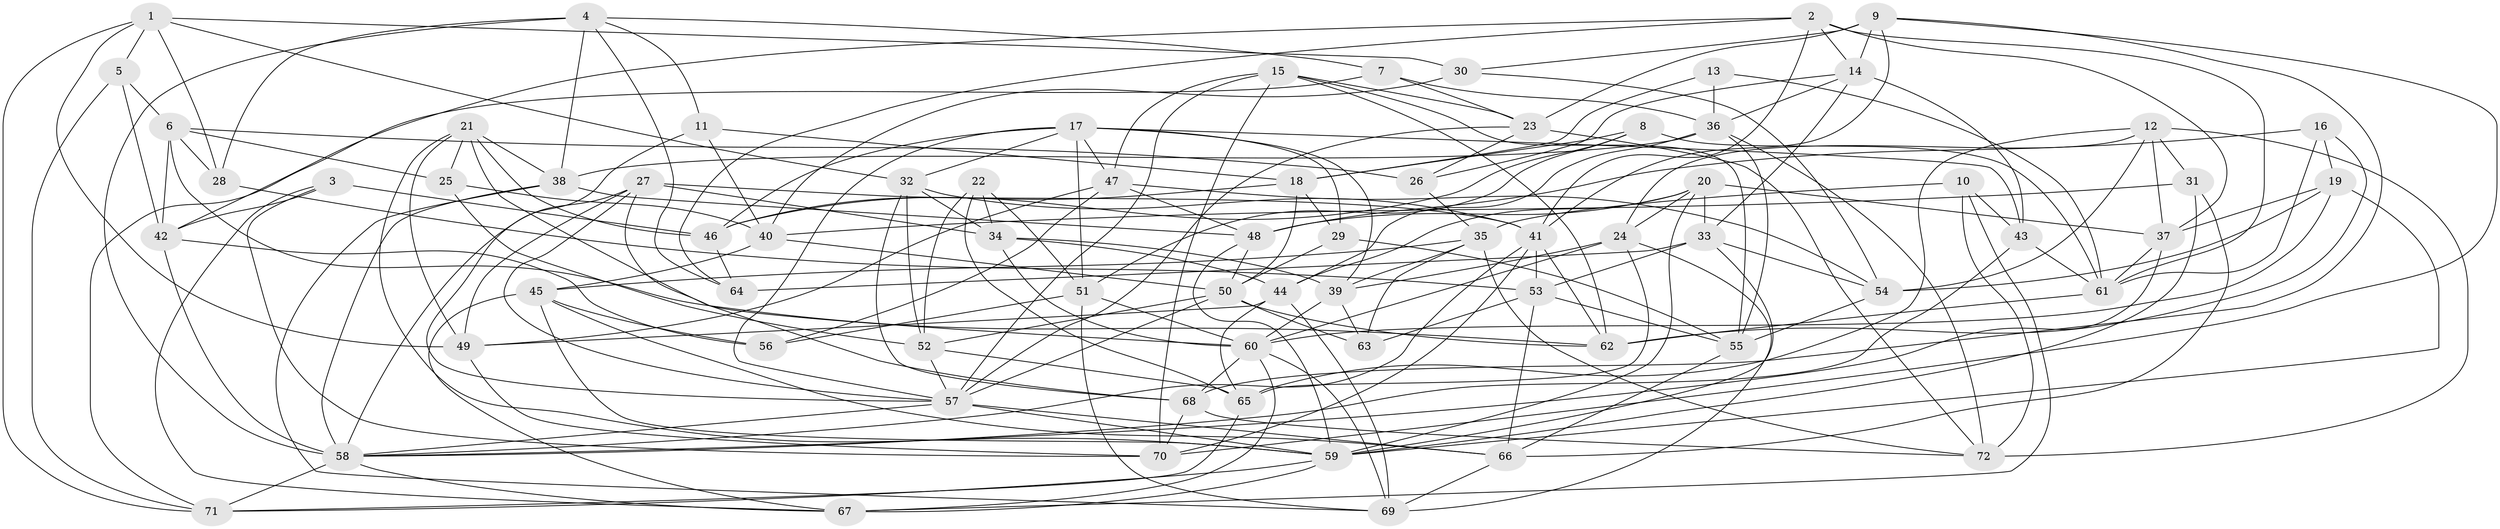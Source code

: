 // original degree distribution, {4: 1.0}
// Generated by graph-tools (version 1.1) at 2025/50/03/09/25 03:50:44]
// undirected, 72 vertices, 208 edges
graph export_dot {
graph [start="1"]
  node [color=gray90,style=filled];
  1;
  2;
  3;
  4;
  5;
  6;
  7;
  8;
  9;
  10;
  11;
  12;
  13;
  14;
  15;
  16;
  17;
  18;
  19;
  20;
  21;
  22;
  23;
  24;
  25;
  26;
  27;
  28;
  29;
  30;
  31;
  32;
  33;
  34;
  35;
  36;
  37;
  38;
  39;
  40;
  41;
  42;
  43;
  44;
  45;
  46;
  47;
  48;
  49;
  50;
  51;
  52;
  53;
  54;
  55;
  56;
  57;
  58;
  59;
  60;
  61;
  62;
  63;
  64;
  65;
  66;
  67;
  68;
  69;
  70;
  71;
  72;
  1 -- 5 [weight=1.0];
  1 -- 28 [weight=1.0];
  1 -- 30 [weight=1.0];
  1 -- 32 [weight=1.0];
  1 -- 49 [weight=1.0];
  1 -- 71 [weight=1.0];
  2 -- 14 [weight=1.0];
  2 -- 37 [weight=1.0];
  2 -- 41 [weight=1.0];
  2 -- 42 [weight=1.0];
  2 -- 61 [weight=1.0];
  2 -- 64 [weight=1.0];
  3 -- 42 [weight=1.0];
  3 -- 46 [weight=1.0];
  3 -- 67 [weight=1.0];
  3 -- 70 [weight=1.0];
  4 -- 7 [weight=1.0];
  4 -- 11 [weight=1.0];
  4 -- 28 [weight=1.0];
  4 -- 38 [weight=1.0];
  4 -- 58 [weight=1.0];
  4 -- 64 [weight=1.0];
  5 -- 6 [weight=1.0];
  5 -- 42 [weight=1.0];
  5 -- 71 [weight=1.0];
  6 -- 25 [weight=1.0];
  6 -- 26 [weight=1.0];
  6 -- 28 [weight=1.0];
  6 -- 42 [weight=1.0];
  6 -- 62 [weight=1.0];
  7 -- 23 [weight=1.0];
  7 -- 36 [weight=1.0];
  7 -- 71 [weight=1.0];
  8 -- 18 [weight=1.0];
  8 -- 46 [weight=1.0];
  8 -- 51 [weight=1.0];
  8 -- 61 [weight=1.0];
  9 -- 14 [weight=1.0];
  9 -- 23 [weight=1.0];
  9 -- 30 [weight=1.0];
  9 -- 41 [weight=1.0];
  9 -- 68 [weight=1.0];
  9 -- 70 [weight=1.0];
  10 -- 35 [weight=1.0];
  10 -- 43 [weight=1.0];
  10 -- 67 [weight=1.0];
  10 -- 72 [weight=1.0];
  11 -- 18 [weight=1.0];
  11 -- 40 [weight=1.0];
  11 -- 57 [weight=1.0];
  12 -- 24 [weight=1.0];
  12 -- 31 [weight=1.0];
  12 -- 37 [weight=1.0];
  12 -- 54 [weight=1.0];
  12 -- 65 [weight=1.0];
  12 -- 72 [weight=1.0];
  13 -- 18 [weight=1.0];
  13 -- 36 [weight=2.0];
  13 -- 61 [weight=1.0];
  14 -- 26 [weight=1.0];
  14 -- 33 [weight=1.0];
  14 -- 36 [weight=1.0];
  14 -- 43 [weight=1.0];
  15 -- 23 [weight=1.0];
  15 -- 47 [weight=1.0];
  15 -- 55 [weight=1.0];
  15 -- 57 [weight=1.0];
  15 -- 62 [weight=1.0];
  15 -- 70 [weight=1.0];
  16 -- 19 [weight=1.0];
  16 -- 48 [weight=1.0];
  16 -- 61 [weight=1.0];
  16 -- 62 [weight=1.0];
  17 -- 29 [weight=1.0];
  17 -- 32 [weight=1.0];
  17 -- 39 [weight=1.0];
  17 -- 43 [weight=1.0];
  17 -- 46 [weight=1.0];
  17 -- 47 [weight=1.0];
  17 -- 51 [weight=1.0];
  17 -- 57 [weight=1.0];
  18 -- 29 [weight=1.0];
  18 -- 46 [weight=1.0];
  18 -- 50 [weight=1.0];
  19 -- 37 [weight=1.0];
  19 -- 54 [weight=1.0];
  19 -- 59 [weight=1.0];
  19 -- 60 [weight=2.0];
  20 -- 24 [weight=1.0];
  20 -- 33 [weight=1.0];
  20 -- 37 [weight=1.0];
  20 -- 44 [weight=1.0];
  20 -- 48 [weight=1.0];
  20 -- 59 [weight=1.0];
  21 -- 25 [weight=1.0];
  21 -- 38 [weight=1.0];
  21 -- 46 [weight=1.0];
  21 -- 49 [weight=1.0];
  21 -- 59 [weight=1.0];
  21 -- 60 [weight=1.0];
  22 -- 34 [weight=1.0];
  22 -- 51 [weight=1.0];
  22 -- 52 [weight=1.0];
  22 -- 65 [weight=1.0];
  23 -- 26 [weight=1.0];
  23 -- 57 [weight=1.0];
  23 -- 72 [weight=1.0];
  24 -- 39 [weight=1.0];
  24 -- 60 [weight=1.0];
  24 -- 65 [weight=1.0];
  24 -- 69 [weight=1.0];
  25 -- 40 [weight=1.0];
  25 -- 52 [weight=1.0];
  26 -- 35 [weight=1.0];
  27 -- 34 [weight=1.0];
  27 -- 41 [weight=1.0];
  27 -- 49 [weight=1.0];
  27 -- 57 [weight=1.0];
  27 -- 58 [weight=1.0];
  27 -- 68 [weight=1.0];
  28 -- 53 [weight=1.0];
  29 -- 50 [weight=1.0];
  29 -- 55 [weight=1.0];
  30 -- 40 [weight=1.0];
  30 -- 54 [weight=1.0];
  31 -- 40 [weight=1.0];
  31 -- 59 [weight=1.0];
  31 -- 66 [weight=1.0];
  32 -- 34 [weight=1.0];
  32 -- 41 [weight=1.0];
  32 -- 52 [weight=1.0];
  32 -- 68 [weight=1.0];
  33 -- 53 [weight=1.0];
  33 -- 54 [weight=1.0];
  33 -- 59 [weight=1.0];
  33 -- 64 [weight=1.0];
  34 -- 39 [weight=1.0];
  34 -- 44 [weight=1.0];
  34 -- 60 [weight=1.0];
  35 -- 39 [weight=1.0];
  35 -- 45 [weight=1.0];
  35 -- 63 [weight=1.0];
  35 -- 72 [weight=1.0];
  36 -- 38 [weight=1.0];
  36 -- 44 [weight=1.0];
  36 -- 55 [weight=1.0];
  36 -- 72 [weight=1.0];
  37 -- 58 [weight=1.0];
  37 -- 61 [weight=1.0];
  38 -- 48 [weight=1.0];
  38 -- 58 [weight=1.0];
  38 -- 69 [weight=1.0];
  39 -- 60 [weight=1.0];
  39 -- 63 [weight=1.0];
  40 -- 45 [weight=1.0];
  40 -- 50 [weight=1.0];
  41 -- 53 [weight=1.0];
  41 -- 58 [weight=1.0];
  41 -- 62 [weight=1.0];
  41 -- 70 [weight=1.0];
  42 -- 56 [weight=1.0];
  42 -- 58 [weight=1.0];
  43 -- 58 [weight=1.0];
  43 -- 61 [weight=2.0];
  44 -- 49 [weight=1.0];
  44 -- 65 [weight=1.0];
  44 -- 69 [weight=1.0];
  45 -- 56 [weight=1.0];
  45 -- 59 [weight=1.0];
  45 -- 66 [weight=1.0];
  45 -- 67 [weight=1.0];
  46 -- 64 [weight=1.0];
  47 -- 48 [weight=1.0];
  47 -- 49 [weight=1.0];
  47 -- 54 [weight=1.0];
  47 -- 56 [weight=1.0];
  48 -- 50 [weight=1.0];
  48 -- 59 [weight=1.0];
  49 -- 70 [weight=1.0];
  50 -- 52 [weight=1.0];
  50 -- 57 [weight=1.0];
  50 -- 62 [weight=1.0];
  50 -- 63 [weight=1.0];
  51 -- 56 [weight=1.0];
  51 -- 60 [weight=1.0];
  51 -- 69 [weight=1.0];
  52 -- 57 [weight=1.0];
  52 -- 65 [weight=1.0];
  53 -- 55 [weight=1.0];
  53 -- 63 [weight=1.0];
  53 -- 66 [weight=1.0];
  54 -- 55 [weight=1.0];
  55 -- 66 [weight=1.0];
  57 -- 58 [weight=1.0];
  57 -- 59 [weight=1.0];
  57 -- 66 [weight=1.0];
  58 -- 67 [weight=1.0];
  58 -- 71 [weight=1.0];
  59 -- 67 [weight=1.0];
  59 -- 71 [weight=1.0];
  60 -- 67 [weight=1.0];
  60 -- 68 [weight=1.0];
  60 -- 69 [weight=1.0];
  61 -- 62 [weight=1.0];
  65 -- 71 [weight=1.0];
  66 -- 69 [weight=1.0];
  68 -- 70 [weight=1.0];
  68 -- 72 [weight=1.0];
}

